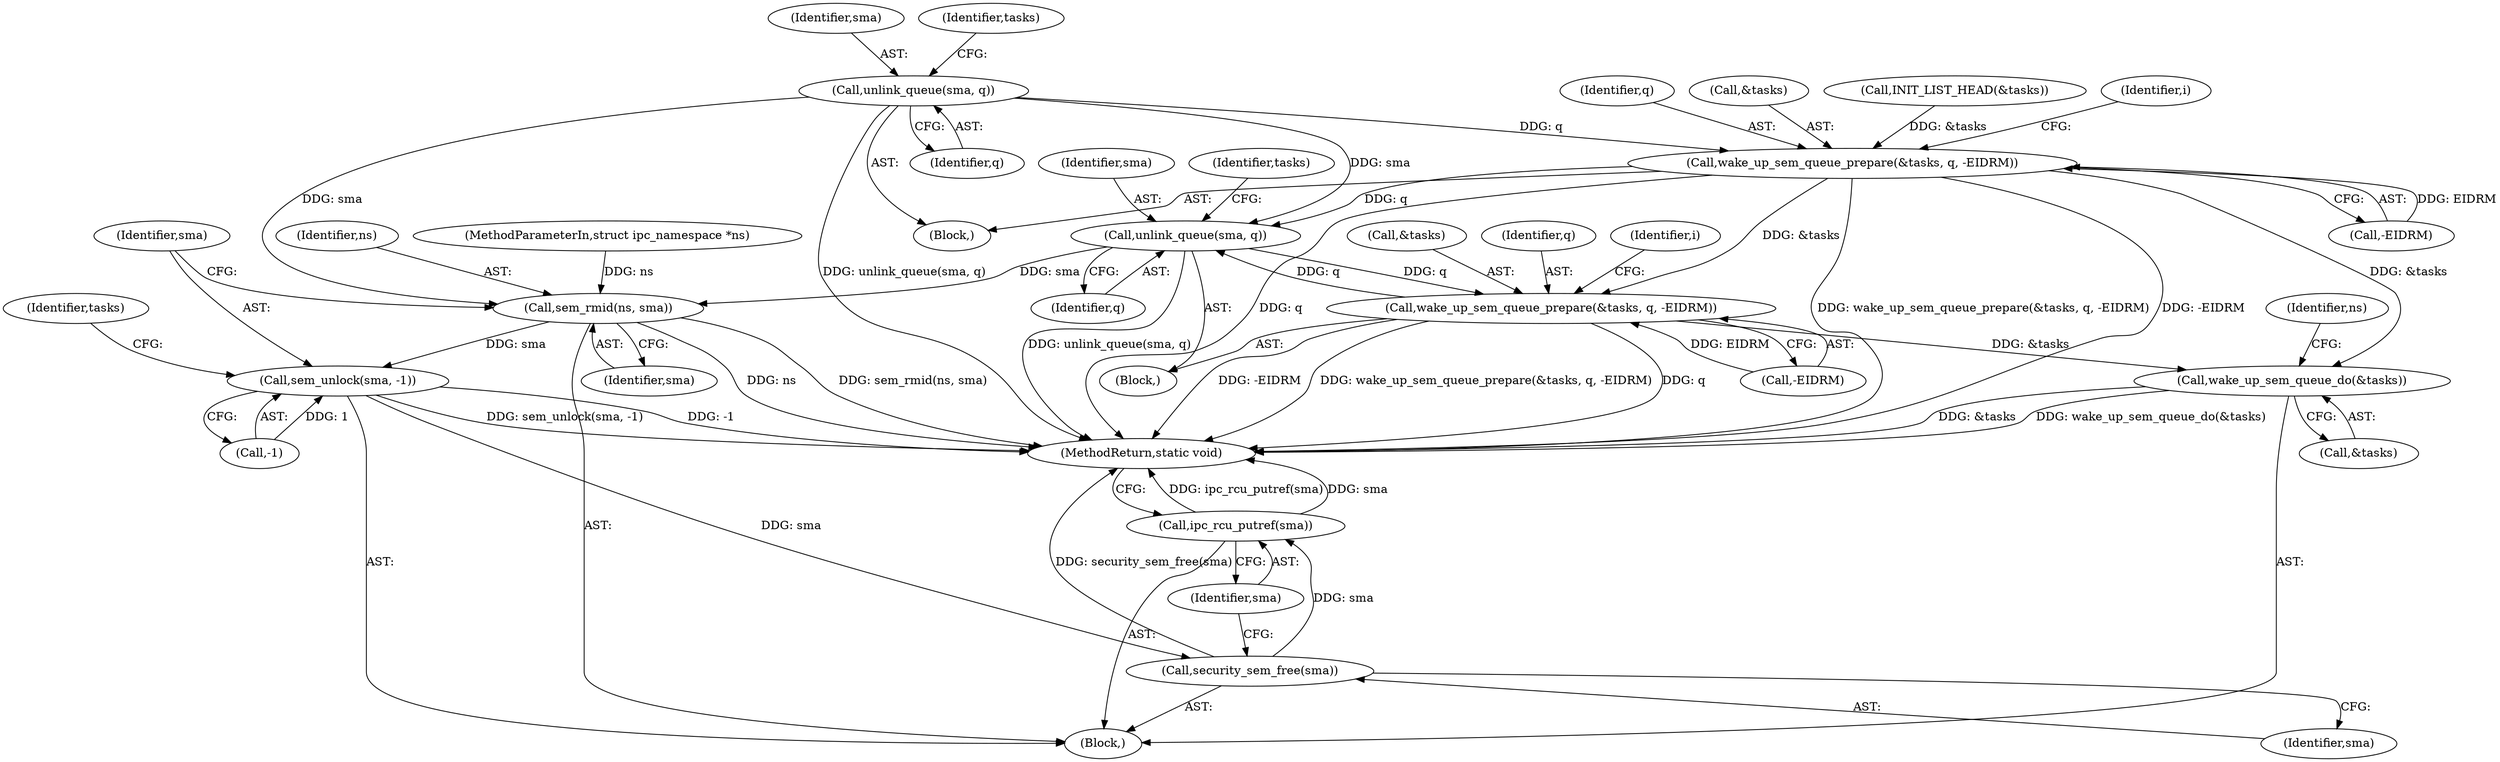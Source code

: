 digraph "0_linux_6062a8dc0517bce23e3c2f7d2fea5e22411269a3_3@API" {
"1000158" [label="(Call,unlink_queue(sma, q))"];
"1000161" [label="(Call,wake_up_sem_queue_prepare(&tasks, q, -EIDRM))"];
"1000188" [label="(Call,unlink_queue(sma, q))"];
"1000191" [label="(Call,wake_up_sem_queue_prepare(&tasks, q, -EIDRM))"];
"1000204" [label="(Call,wake_up_sem_queue_do(&tasks))"];
"1000197" [label="(Call,sem_rmid(ns, sma))"];
"1000200" [label="(Call,sem_unlock(sma, -1))"];
"1000214" [label="(Call,security_sem_free(sma))"];
"1000216" [label="(Call,ipc_rcu_putref(sma))"];
"1000169" [label="(Identifier,i)"];
"1000193" [label="(Identifier,tasks)"];
"1000197" [label="(Call,sem_rmid(ns, sma))"];
"1000218" [label="(MethodReturn,static void)"];
"1000205" [label="(Call,&tasks)"];
"1000190" [label="(Identifier,q)"];
"1000191" [label="(Call,wake_up_sem_queue_prepare(&tasks, q, -EIDRM))"];
"1000206" [label="(Identifier,tasks)"];
"1000216" [label="(Call,ipc_rcu_putref(sma))"];
"1000157" [label="(Block,)"];
"1000202" [label="(Call,-1)"];
"1000158" [label="(Call,unlink_queue(sma, q))"];
"1000161" [label="(Call,wake_up_sem_queue_prepare(&tasks, q, -EIDRM))"];
"1000159" [label="(Identifier,sma)"];
"1000164" [label="(Identifier,q)"];
"1000204" [label="(Call,wake_up_sem_queue_do(&tasks))"];
"1000192" [label="(Call,&tasks)"];
"1000162" [label="(Call,&tasks)"];
"1000194" [label="(Identifier,q)"];
"1000215" [label="(Identifier,sma)"];
"1000189" [label="(Identifier,sma)"];
"1000198" [label="(Identifier,ns)"];
"1000160" [label="(Identifier,q)"];
"1000201" [label="(Identifier,sma)"];
"1000106" [label="(Block,)"];
"1000200" [label="(Call,sem_unlock(sma, -1))"];
"1000165" [label="(Call,-EIDRM)"];
"1000199" [label="(Identifier,sma)"];
"1000163" [label="(Identifier,tasks)"];
"1000195" [label="(Call,-EIDRM)"];
"1000177" [label="(Identifier,i)"];
"1000217" [label="(Identifier,sma)"];
"1000104" [label="(MethodParameterIn,struct ipc_namespace *ns)"];
"1000188" [label="(Call,unlink_queue(sma, q))"];
"1000209" [label="(Identifier,ns)"];
"1000214" [label="(Call,security_sem_free(sma))"];
"1000154" [label="(Call,INIT_LIST_HEAD(&tasks))"];
"1000187" [label="(Block,)"];
"1000158" -> "1000157"  [label="AST: "];
"1000158" -> "1000160"  [label="CFG: "];
"1000159" -> "1000158"  [label="AST: "];
"1000160" -> "1000158"  [label="AST: "];
"1000163" -> "1000158"  [label="CFG: "];
"1000158" -> "1000218"  [label="DDG: unlink_queue(sma, q)"];
"1000158" -> "1000161"  [label="DDG: q"];
"1000158" -> "1000188"  [label="DDG: sma"];
"1000158" -> "1000197"  [label="DDG: sma"];
"1000161" -> "1000157"  [label="AST: "];
"1000161" -> "1000165"  [label="CFG: "];
"1000162" -> "1000161"  [label="AST: "];
"1000164" -> "1000161"  [label="AST: "];
"1000165" -> "1000161"  [label="AST: "];
"1000169" -> "1000161"  [label="CFG: "];
"1000161" -> "1000218"  [label="DDG: q"];
"1000161" -> "1000218"  [label="DDG: wake_up_sem_queue_prepare(&tasks, q, -EIDRM)"];
"1000161" -> "1000218"  [label="DDG: -EIDRM"];
"1000154" -> "1000161"  [label="DDG: &tasks"];
"1000165" -> "1000161"  [label="DDG: EIDRM"];
"1000161" -> "1000188"  [label="DDG: q"];
"1000161" -> "1000191"  [label="DDG: &tasks"];
"1000161" -> "1000204"  [label="DDG: &tasks"];
"1000188" -> "1000187"  [label="AST: "];
"1000188" -> "1000190"  [label="CFG: "];
"1000189" -> "1000188"  [label="AST: "];
"1000190" -> "1000188"  [label="AST: "];
"1000193" -> "1000188"  [label="CFG: "];
"1000188" -> "1000218"  [label="DDG: unlink_queue(sma, q)"];
"1000191" -> "1000188"  [label="DDG: q"];
"1000188" -> "1000191"  [label="DDG: q"];
"1000188" -> "1000197"  [label="DDG: sma"];
"1000191" -> "1000187"  [label="AST: "];
"1000191" -> "1000195"  [label="CFG: "];
"1000192" -> "1000191"  [label="AST: "];
"1000194" -> "1000191"  [label="AST: "];
"1000195" -> "1000191"  [label="AST: "];
"1000177" -> "1000191"  [label="CFG: "];
"1000191" -> "1000218"  [label="DDG: q"];
"1000191" -> "1000218"  [label="DDG: -EIDRM"];
"1000191" -> "1000218"  [label="DDG: wake_up_sem_queue_prepare(&tasks, q, -EIDRM)"];
"1000195" -> "1000191"  [label="DDG: EIDRM"];
"1000191" -> "1000204"  [label="DDG: &tasks"];
"1000204" -> "1000106"  [label="AST: "];
"1000204" -> "1000205"  [label="CFG: "];
"1000205" -> "1000204"  [label="AST: "];
"1000209" -> "1000204"  [label="CFG: "];
"1000204" -> "1000218"  [label="DDG: &tasks"];
"1000204" -> "1000218"  [label="DDG: wake_up_sem_queue_do(&tasks)"];
"1000197" -> "1000106"  [label="AST: "];
"1000197" -> "1000199"  [label="CFG: "];
"1000198" -> "1000197"  [label="AST: "];
"1000199" -> "1000197"  [label="AST: "];
"1000201" -> "1000197"  [label="CFG: "];
"1000197" -> "1000218"  [label="DDG: sem_rmid(ns, sma)"];
"1000197" -> "1000218"  [label="DDG: ns"];
"1000104" -> "1000197"  [label="DDG: ns"];
"1000197" -> "1000200"  [label="DDG: sma"];
"1000200" -> "1000106"  [label="AST: "];
"1000200" -> "1000202"  [label="CFG: "];
"1000201" -> "1000200"  [label="AST: "];
"1000202" -> "1000200"  [label="AST: "];
"1000206" -> "1000200"  [label="CFG: "];
"1000200" -> "1000218"  [label="DDG: sem_unlock(sma, -1)"];
"1000200" -> "1000218"  [label="DDG: -1"];
"1000202" -> "1000200"  [label="DDG: 1"];
"1000200" -> "1000214"  [label="DDG: sma"];
"1000214" -> "1000106"  [label="AST: "];
"1000214" -> "1000215"  [label="CFG: "];
"1000215" -> "1000214"  [label="AST: "];
"1000217" -> "1000214"  [label="CFG: "];
"1000214" -> "1000218"  [label="DDG: security_sem_free(sma)"];
"1000214" -> "1000216"  [label="DDG: sma"];
"1000216" -> "1000106"  [label="AST: "];
"1000216" -> "1000217"  [label="CFG: "];
"1000217" -> "1000216"  [label="AST: "];
"1000218" -> "1000216"  [label="CFG: "];
"1000216" -> "1000218"  [label="DDG: ipc_rcu_putref(sma)"];
"1000216" -> "1000218"  [label="DDG: sma"];
}
